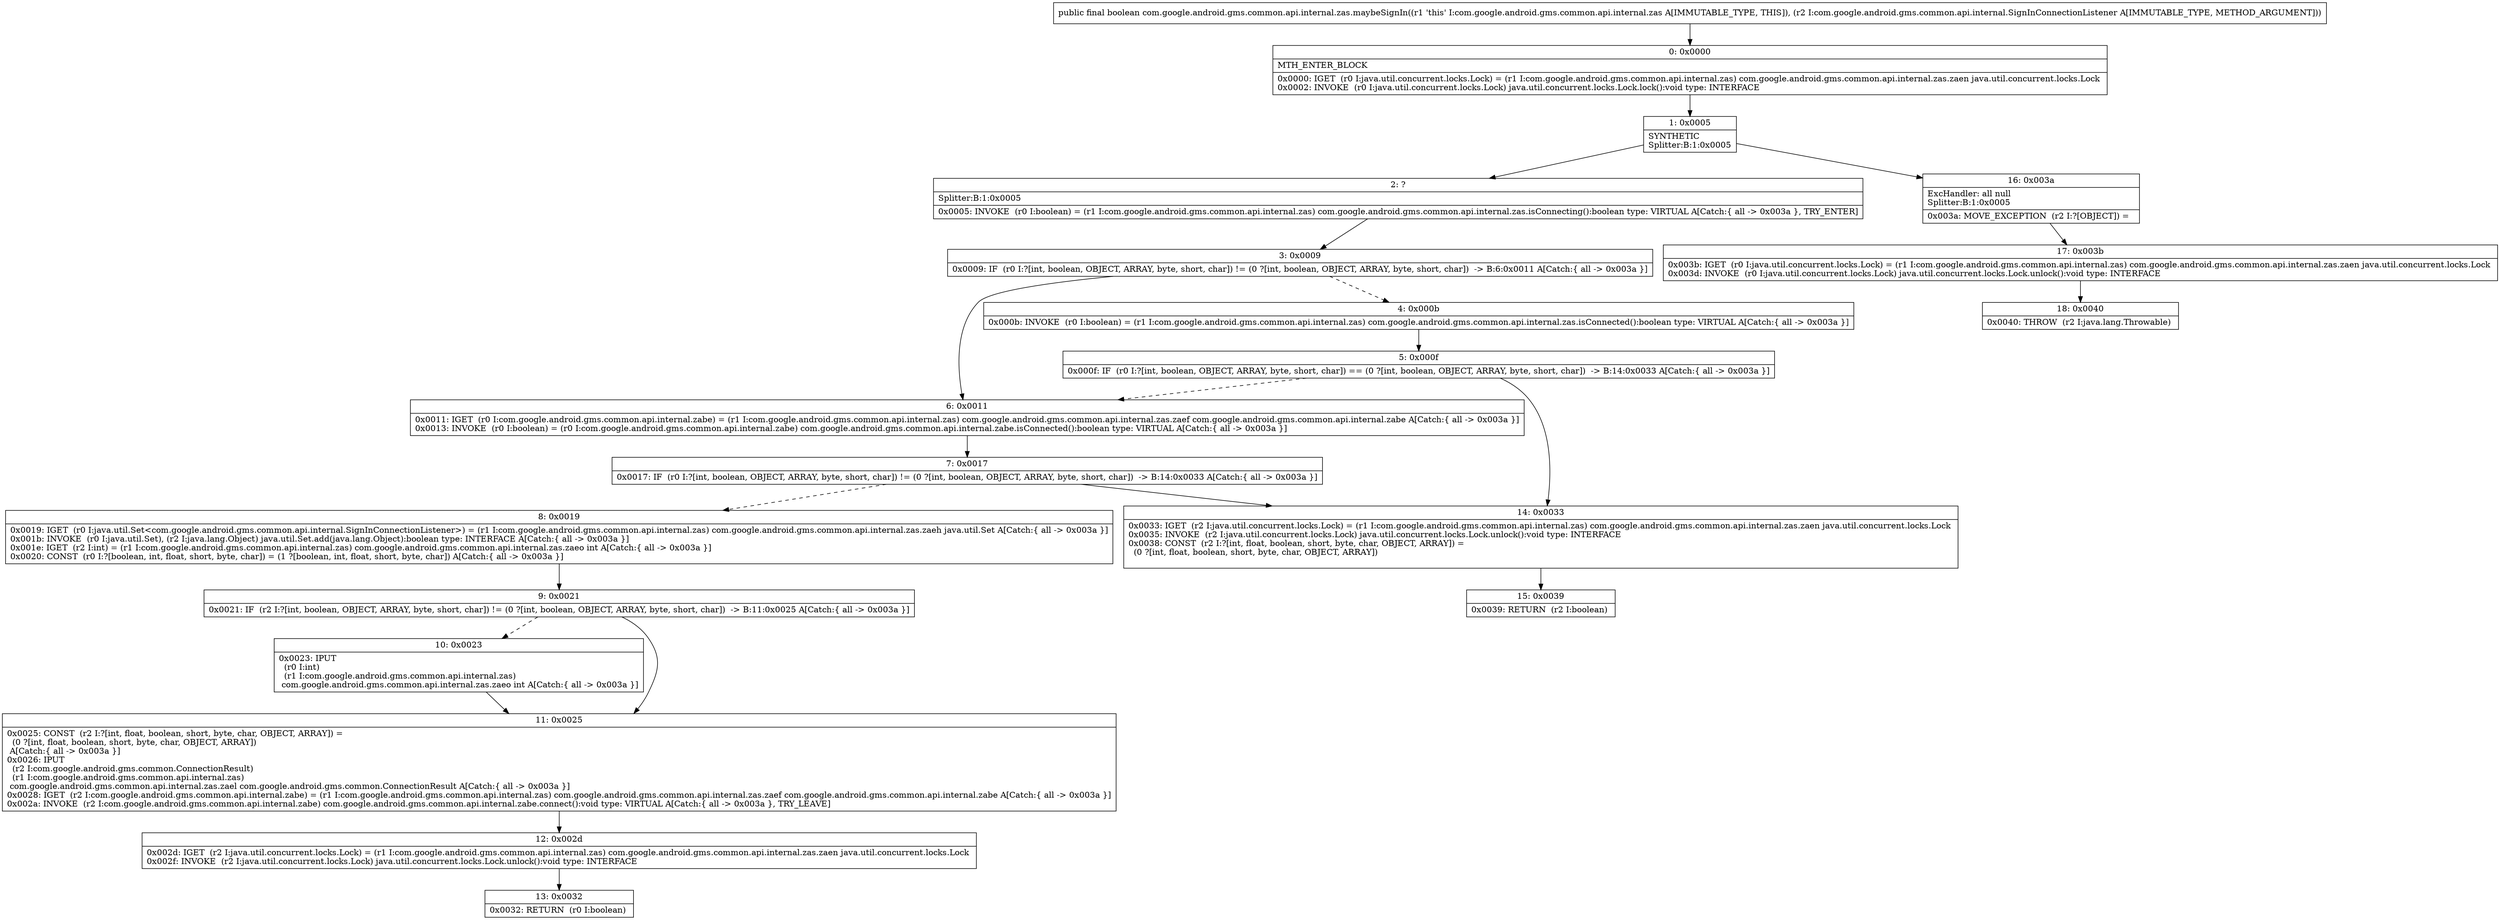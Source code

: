 digraph "CFG forcom.google.android.gms.common.api.internal.zas.maybeSignIn(Lcom\/google\/android\/gms\/common\/api\/internal\/SignInConnectionListener;)Z" {
Node_0 [shape=record,label="{0\:\ 0x0000|MTH_ENTER_BLOCK\l|0x0000: IGET  (r0 I:java.util.concurrent.locks.Lock) = (r1 I:com.google.android.gms.common.api.internal.zas) com.google.android.gms.common.api.internal.zas.zaen java.util.concurrent.locks.Lock \l0x0002: INVOKE  (r0 I:java.util.concurrent.locks.Lock) java.util.concurrent.locks.Lock.lock():void type: INTERFACE \l}"];
Node_1 [shape=record,label="{1\:\ 0x0005|SYNTHETIC\lSplitter:B:1:0x0005\l}"];
Node_2 [shape=record,label="{2\:\ ?|Splitter:B:1:0x0005\l|0x0005: INVOKE  (r0 I:boolean) = (r1 I:com.google.android.gms.common.api.internal.zas) com.google.android.gms.common.api.internal.zas.isConnecting():boolean type: VIRTUAL A[Catch:\{ all \-\> 0x003a \}, TRY_ENTER]\l}"];
Node_3 [shape=record,label="{3\:\ 0x0009|0x0009: IF  (r0 I:?[int, boolean, OBJECT, ARRAY, byte, short, char]) != (0 ?[int, boolean, OBJECT, ARRAY, byte, short, char])  \-\> B:6:0x0011 A[Catch:\{ all \-\> 0x003a \}]\l}"];
Node_4 [shape=record,label="{4\:\ 0x000b|0x000b: INVOKE  (r0 I:boolean) = (r1 I:com.google.android.gms.common.api.internal.zas) com.google.android.gms.common.api.internal.zas.isConnected():boolean type: VIRTUAL A[Catch:\{ all \-\> 0x003a \}]\l}"];
Node_5 [shape=record,label="{5\:\ 0x000f|0x000f: IF  (r0 I:?[int, boolean, OBJECT, ARRAY, byte, short, char]) == (0 ?[int, boolean, OBJECT, ARRAY, byte, short, char])  \-\> B:14:0x0033 A[Catch:\{ all \-\> 0x003a \}]\l}"];
Node_6 [shape=record,label="{6\:\ 0x0011|0x0011: IGET  (r0 I:com.google.android.gms.common.api.internal.zabe) = (r1 I:com.google.android.gms.common.api.internal.zas) com.google.android.gms.common.api.internal.zas.zaef com.google.android.gms.common.api.internal.zabe A[Catch:\{ all \-\> 0x003a \}]\l0x0013: INVOKE  (r0 I:boolean) = (r0 I:com.google.android.gms.common.api.internal.zabe) com.google.android.gms.common.api.internal.zabe.isConnected():boolean type: VIRTUAL A[Catch:\{ all \-\> 0x003a \}]\l}"];
Node_7 [shape=record,label="{7\:\ 0x0017|0x0017: IF  (r0 I:?[int, boolean, OBJECT, ARRAY, byte, short, char]) != (0 ?[int, boolean, OBJECT, ARRAY, byte, short, char])  \-\> B:14:0x0033 A[Catch:\{ all \-\> 0x003a \}]\l}"];
Node_8 [shape=record,label="{8\:\ 0x0019|0x0019: IGET  (r0 I:java.util.Set\<com.google.android.gms.common.api.internal.SignInConnectionListener\>) = (r1 I:com.google.android.gms.common.api.internal.zas) com.google.android.gms.common.api.internal.zas.zaeh java.util.Set A[Catch:\{ all \-\> 0x003a \}]\l0x001b: INVOKE  (r0 I:java.util.Set), (r2 I:java.lang.Object) java.util.Set.add(java.lang.Object):boolean type: INTERFACE A[Catch:\{ all \-\> 0x003a \}]\l0x001e: IGET  (r2 I:int) = (r1 I:com.google.android.gms.common.api.internal.zas) com.google.android.gms.common.api.internal.zas.zaeo int A[Catch:\{ all \-\> 0x003a \}]\l0x0020: CONST  (r0 I:?[boolean, int, float, short, byte, char]) = (1 ?[boolean, int, float, short, byte, char]) A[Catch:\{ all \-\> 0x003a \}]\l}"];
Node_9 [shape=record,label="{9\:\ 0x0021|0x0021: IF  (r2 I:?[int, boolean, OBJECT, ARRAY, byte, short, char]) != (0 ?[int, boolean, OBJECT, ARRAY, byte, short, char])  \-\> B:11:0x0025 A[Catch:\{ all \-\> 0x003a \}]\l}"];
Node_10 [shape=record,label="{10\:\ 0x0023|0x0023: IPUT  \l  (r0 I:int)\l  (r1 I:com.google.android.gms.common.api.internal.zas)\l com.google.android.gms.common.api.internal.zas.zaeo int A[Catch:\{ all \-\> 0x003a \}]\l}"];
Node_11 [shape=record,label="{11\:\ 0x0025|0x0025: CONST  (r2 I:?[int, float, boolean, short, byte, char, OBJECT, ARRAY]) = \l  (0 ?[int, float, boolean, short, byte, char, OBJECT, ARRAY])\l A[Catch:\{ all \-\> 0x003a \}]\l0x0026: IPUT  \l  (r2 I:com.google.android.gms.common.ConnectionResult)\l  (r1 I:com.google.android.gms.common.api.internal.zas)\l com.google.android.gms.common.api.internal.zas.zael com.google.android.gms.common.ConnectionResult A[Catch:\{ all \-\> 0x003a \}]\l0x0028: IGET  (r2 I:com.google.android.gms.common.api.internal.zabe) = (r1 I:com.google.android.gms.common.api.internal.zas) com.google.android.gms.common.api.internal.zas.zaef com.google.android.gms.common.api.internal.zabe A[Catch:\{ all \-\> 0x003a \}]\l0x002a: INVOKE  (r2 I:com.google.android.gms.common.api.internal.zabe) com.google.android.gms.common.api.internal.zabe.connect():void type: VIRTUAL A[Catch:\{ all \-\> 0x003a \}, TRY_LEAVE]\l}"];
Node_12 [shape=record,label="{12\:\ 0x002d|0x002d: IGET  (r2 I:java.util.concurrent.locks.Lock) = (r1 I:com.google.android.gms.common.api.internal.zas) com.google.android.gms.common.api.internal.zas.zaen java.util.concurrent.locks.Lock \l0x002f: INVOKE  (r2 I:java.util.concurrent.locks.Lock) java.util.concurrent.locks.Lock.unlock():void type: INTERFACE \l}"];
Node_13 [shape=record,label="{13\:\ 0x0032|0x0032: RETURN  (r0 I:boolean) \l}"];
Node_14 [shape=record,label="{14\:\ 0x0033|0x0033: IGET  (r2 I:java.util.concurrent.locks.Lock) = (r1 I:com.google.android.gms.common.api.internal.zas) com.google.android.gms.common.api.internal.zas.zaen java.util.concurrent.locks.Lock \l0x0035: INVOKE  (r2 I:java.util.concurrent.locks.Lock) java.util.concurrent.locks.Lock.unlock():void type: INTERFACE \l0x0038: CONST  (r2 I:?[int, float, boolean, short, byte, char, OBJECT, ARRAY]) = \l  (0 ?[int, float, boolean, short, byte, char, OBJECT, ARRAY])\l \l}"];
Node_15 [shape=record,label="{15\:\ 0x0039|0x0039: RETURN  (r2 I:boolean) \l}"];
Node_16 [shape=record,label="{16\:\ 0x003a|ExcHandler: all null\lSplitter:B:1:0x0005\l|0x003a: MOVE_EXCEPTION  (r2 I:?[OBJECT]) =  \l}"];
Node_17 [shape=record,label="{17\:\ 0x003b|0x003b: IGET  (r0 I:java.util.concurrent.locks.Lock) = (r1 I:com.google.android.gms.common.api.internal.zas) com.google.android.gms.common.api.internal.zas.zaen java.util.concurrent.locks.Lock \l0x003d: INVOKE  (r0 I:java.util.concurrent.locks.Lock) java.util.concurrent.locks.Lock.unlock():void type: INTERFACE \l}"];
Node_18 [shape=record,label="{18\:\ 0x0040|0x0040: THROW  (r2 I:java.lang.Throwable) \l}"];
MethodNode[shape=record,label="{public final boolean com.google.android.gms.common.api.internal.zas.maybeSignIn((r1 'this' I:com.google.android.gms.common.api.internal.zas A[IMMUTABLE_TYPE, THIS]), (r2 I:com.google.android.gms.common.api.internal.SignInConnectionListener A[IMMUTABLE_TYPE, METHOD_ARGUMENT])) }"];
MethodNode -> Node_0;
Node_0 -> Node_1;
Node_1 -> Node_2;
Node_1 -> Node_16;
Node_2 -> Node_3;
Node_3 -> Node_4[style=dashed];
Node_3 -> Node_6;
Node_4 -> Node_5;
Node_5 -> Node_6[style=dashed];
Node_5 -> Node_14;
Node_6 -> Node_7;
Node_7 -> Node_8[style=dashed];
Node_7 -> Node_14;
Node_8 -> Node_9;
Node_9 -> Node_10[style=dashed];
Node_9 -> Node_11;
Node_10 -> Node_11;
Node_11 -> Node_12;
Node_12 -> Node_13;
Node_14 -> Node_15;
Node_16 -> Node_17;
Node_17 -> Node_18;
}

